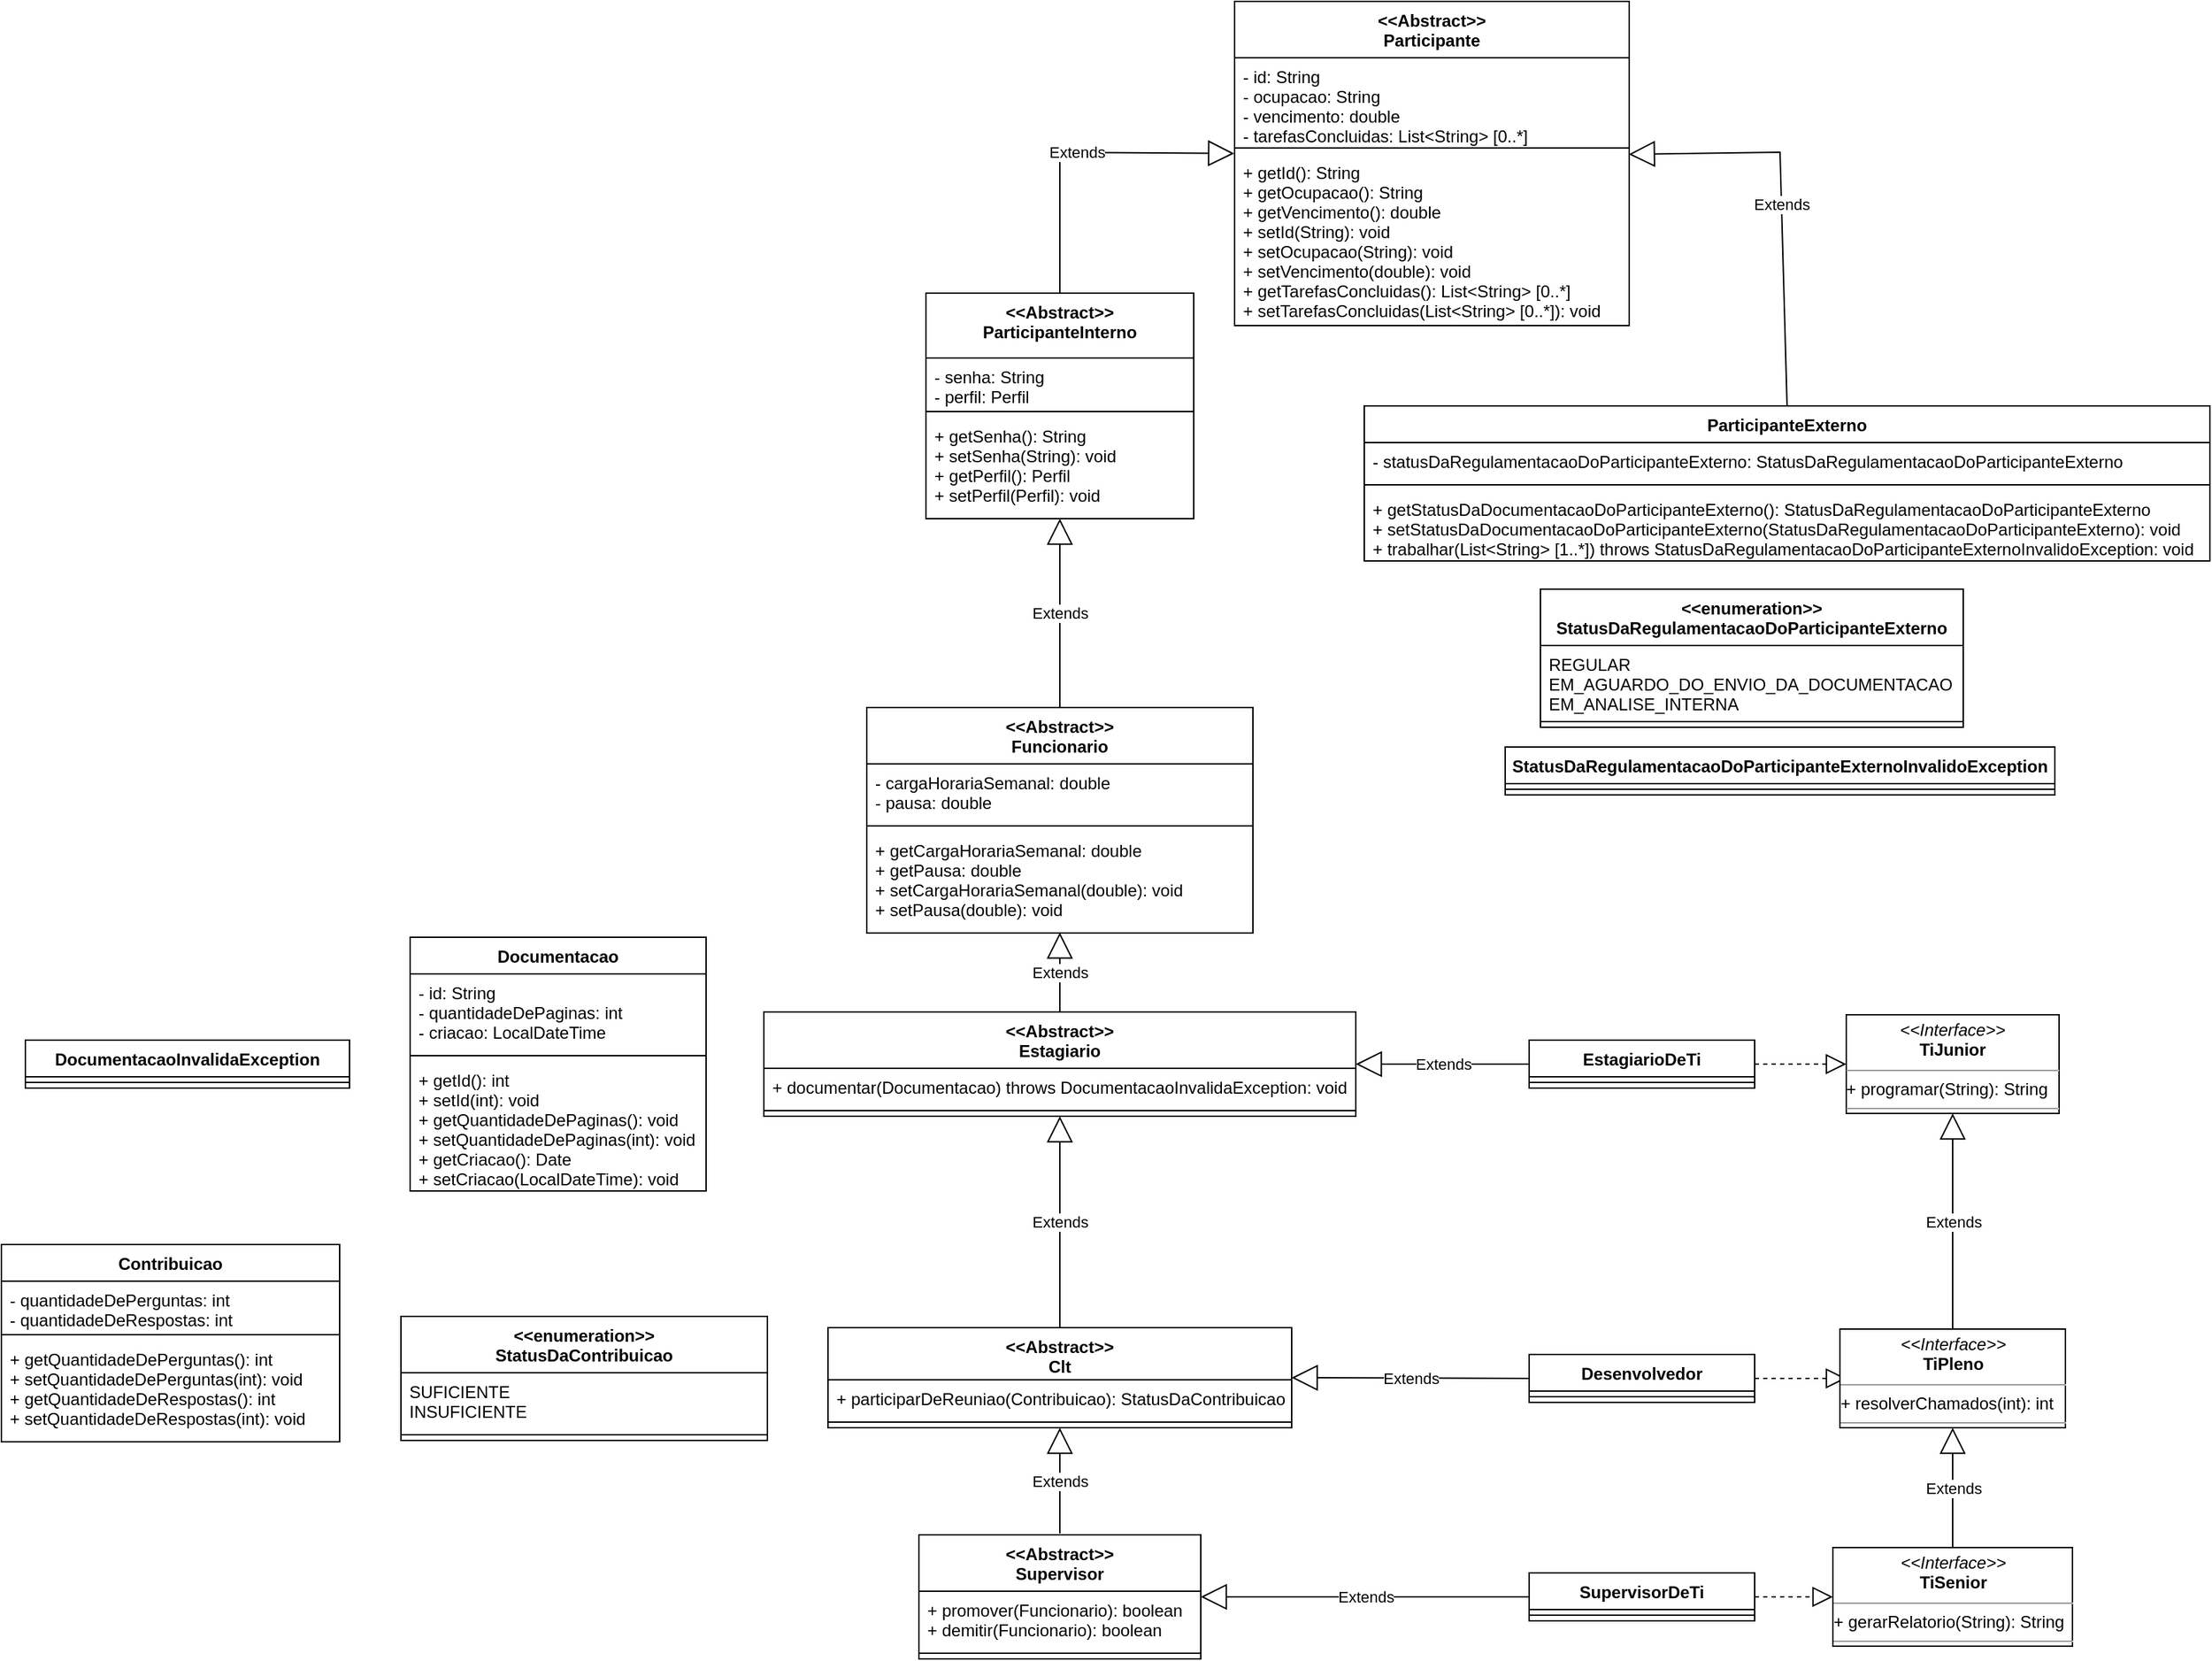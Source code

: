 <mxfile version="21.1.2" type="device">
  <diagram name="Página-1" id="Página-1">
    <mxGraphModel dx="4547" dy="3067" grid="1" gridSize="10" guides="1" tooltips="1" connect="1" arrows="1" fold="1" page="1" pageScale="1" pageWidth="827" pageHeight="1169" math="0" shadow="0">
      <root>
        <mxCell id="0" />
        <mxCell id="1" parent="0" />
        <mxCell id="18" parent="1" vertex="1">
          <mxGeometry x="106.5" y="-592" as="geometry" />
        </mxCell>
        <mxCell id="uLGphYnBeGPU7LkEW4Xn-29" value="&lt;&lt;Abstract&gt;&gt;&#xa;Participante" style="swimlane;fontStyle=1;align=center;verticalAlign=top;childLayout=stackLayout;horizontal=1;startSize=40;horizontalStack=0;resizeParent=1;resizeParentMax=0;resizeLast=0;collapsible=1;marginBottom=0;" parent="1" vertex="1">
          <mxGeometry x="48" y="-1169" width="280" height="230" as="geometry" />
        </mxCell>
        <mxCell id="uLGphYnBeGPU7LkEW4Xn-30" value="- id: String&#xa;- ocupacao: String&#xa;- vencimento: double&#xa;- tarefasConcluidas: List&lt;String&gt; [0..*]" style="text;strokeColor=none;fillColor=none;align=left;verticalAlign=top;spacingLeft=4;spacingRight=4;overflow=hidden;rotatable=0;points=[[0,0.5],[1,0.5]];portConstraint=eastwest;" parent="uLGphYnBeGPU7LkEW4Xn-29" vertex="1">
          <mxGeometry y="40" width="280" height="60" as="geometry" />
        </mxCell>
        <mxCell id="uLGphYnBeGPU7LkEW4Xn-31" value="" style="line;strokeWidth=1;fillColor=none;align=left;verticalAlign=middle;spacingTop=-1;spacingLeft=3;spacingRight=3;rotatable=0;labelPosition=right;points=[];portConstraint=eastwest;strokeColor=inherit;" parent="uLGphYnBeGPU7LkEW4Xn-29" vertex="1">
          <mxGeometry y="100" width="280" height="8" as="geometry" />
        </mxCell>
        <mxCell id="uLGphYnBeGPU7LkEW4Xn-32" value="+ getId(): String&#xa;+ getOcupacao(): String&#xa;+ getVencimento(): double&#xa;+ setId(String): void&#xa;+ setOcupacao(String): void&#xa;+ setVencimento(double): void&#xa;+ getTarefasConcluidas(): List&lt;String&gt; [0..*]&#xa;+ setTarefasConcluidas(List&lt;String&gt; [0..*]): void" style="text;strokeColor=none;fillColor=none;align=left;verticalAlign=top;spacingLeft=4;spacingRight=4;overflow=hidden;rotatable=0;points=[[0,0.5],[1,0.5]];portConstraint=eastwest;" parent="uLGphYnBeGPU7LkEW4Xn-29" vertex="1">
          <mxGeometry y="108" width="280" height="122" as="geometry" />
        </mxCell>
        <mxCell id="h6HXLUseZMZKks0XLgMp-23" value="&lt;&lt;Abstract&gt;&gt;&#xa;ParticipanteInterno" style="swimlane;fontStyle=1;align=center;verticalAlign=top;childLayout=stackLayout;horizontal=1;startSize=46;horizontalStack=0;resizeParent=1;resizeParentMax=0;resizeLast=0;collapsible=1;marginBottom=0;" parent="1" vertex="1">
          <mxGeometry x="-171" y="-962" width="190" height="160" as="geometry" />
        </mxCell>
        <mxCell id="h6HXLUseZMZKks0XLgMp-24" value="- senha: String&#xa;- perfil: Perfil" style="text;strokeColor=none;fillColor=none;align=left;verticalAlign=top;spacingLeft=4;spacingRight=4;overflow=hidden;rotatable=0;points=[[0,0.5],[1,0.5]];portConstraint=eastwest;" parent="h6HXLUseZMZKks0XLgMp-23" vertex="1">
          <mxGeometry y="46" width="190" height="34" as="geometry" />
        </mxCell>
        <mxCell id="h6HXLUseZMZKks0XLgMp-25" value="" style="line;strokeWidth=1;fillColor=none;align=left;verticalAlign=middle;spacingTop=-1;spacingLeft=3;spacingRight=3;rotatable=0;labelPosition=right;points=[];portConstraint=eastwest;strokeColor=inherit;" parent="h6HXLUseZMZKks0XLgMp-23" vertex="1">
          <mxGeometry y="80" width="190" height="8" as="geometry" />
        </mxCell>
        <mxCell id="h6HXLUseZMZKks0XLgMp-26" value="+ getSenha(): String&#xa;+ setSenha(String): void&#xa;+ getPerfil(): Perfil&#xa;+ setPerfil(Perfil): void" style="text;strokeColor=none;fillColor=none;align=left;verticalAlign=top;spacingLeft=4;spacingRight=4;overflow=hidden;rotatable=0;points=[[0,0.5],[1,0.5]];portConstraint=eastwest;" parent="h6HXLUseZMZKks0XLgMp-23" vertex="1">
          <mxGeometry y="88" width="190" height="72" as="geometry" />
        </mxCell>
        <mxCell id="h6HXLUseZMZKks0XLgMp-27" value="&lt;&lt;Abstract&gt;&gt;&#xa;Funcionario" style="swimlane;fontStyle=1;align=center;verticalAlign=top;childLayout=stackLayout;horizontal=1;startSize=40;horizontalStack=0;resizeParent=1;resizeParentMax=0;resizeLast=0;collapsible=1;marginBottom=0;" parent="1" vertex="1">
          <mxGeometry x="-213" y="-668" width="274" height="160" as="geometry" />
        </mxCell>
        <mxCell id="h6HXLUseZMZKks0XLgMp-28" value="- cargaHorariaSemanal: double&#xa;- pausa: double" style="text;strokeColor=none;fillColor=none;align=left;verticalAlign=top;spacingLeft=4;spacingRight=4;overflow=hidden;rotatable=0;points=[[0,0.5],[1,0.5]];portConstraint=eastwest;" parent="h6HXLUseZMZKks0XLgMp-27" vertex="1">
          <mxGeometry y="40" width="274" height="40" as="geometry" />
        </mxCell>
        <mxCell id="h6HXLUseZMZKks0XLgMp-29" value="" style="line;strokeWidth=1;fillColor=none;align=left;verticalAlign=middle;spacingTop=-1;spacingLeft=3;spacingRight=3;rotatable=0;labelPosition=right;points=[];portConstraint=eastwest;strokeColor=inherit;" parent="h6HXLUseZMZKks0XLgMp-27" vertex="1">
          <mxGeometry y="80" width="274" height="8" as="geometry" />
        </mxCell>
        <mxCell id="h6HXLUseZMZKks0XLgMp-30" value="+ getCargaHorariaSemanal: double&#xa;+ getPausa: double&#xa;+ setCargaHorariaSemanal(double): void&#xa;+ setPausa(double): void" style="text;strokeColor=none;fillColor=none;align=left;verticalAlign=top;spacingLeft=4;spacingRight=4;overflow=hidden;rotatable=0;points=[[0,0.5],[1,0.5]];portConstraint=eastwest;" parent="h6HXLUseZMZKks0XLgMp-27" vertex="1">
          <mxGeometry y="88" width="274" height="72" as="geometry" />
        </mxCell>
        <mxCell id="h6HXLUseZMZKks0XLgMp-41" value="Extends" style="endArrow=block;endSize=16;endFill=0;html=1;rounded=0;exitX=0.5;exitY=0;exitDx=0;exitDy=0;entryX=-0.001;entryY=-0.001;entryDx=0;entryDy=0;entryPerimeter=0;" parent="1" source="h6HXLUseZMZKks0XLgMp-23" target="uLGphYnBeGPU7LkEW4Xn-32" edge="1">
          <mxGeometry width="160" relative="1" as="geometry">
            <mxPoint x="4" y="-862" as="sourcePoint" />
            <mxPoint x="164" y="-862" as="targetPoint" />
            <Array as="points">
              <mxPoint x="-76" y="-1062" />
            </Array>
          </mxGeometry>
        </mxCell>
        <mxCell id="h6HXLUseZMZKks0XLgMp-43" value="Extends" style="endArrow=block;endSize=16;endFill=0;html=1;rounded=0;exitX=0.5;exitY=0;exitDx=0;exitDy=0;entryX=0.5;entryY=1;entryDx=0;entryDy=0;entryPerimeter=0;" parent="1" source="h6HXLUseZMZKks0XLgMp-27" target="h6HXLUseZMZKks0XLgMp-26" edge="1">
          <mxGeometry width="160" relative="1" as="geometry">
            <mxPoint x="4" y="-612" as="sourcePoint" />
            <mxPoint x="164" y="-612" as="targetPoint" />
          </mxGeometry>
        </mxCell>
        <mxCell id="Ywly25DyVCH7aD71ejlT-50" value="Extends" style="endArrow=block;endSize=16;endFill=0;html=1;rounded=0;exitX=0.5;exitY=0;exitDx=0;exitDy=0;entryX=0.5;entryY=1;entryDx=0;entryDy=0;" parent="1" source="kizU07HHO6Dhv0jIiVYt-31" target="kizU07HHO6Dhv0jIiVYt-29" edge="1">
          <mxGeometry width="160" relative="1" as="geometry">
            <mxPoint x="562" y="-297" as="sourcePoint" />
            <mxPoint x="583" y="-372" as="targetPoint" />
          </mxGeometry>
        </mxCell>
        <mxCell id="Ywly25DyVCH7aD71ejlT-71" value="Extends" style="endArrow=block;endSize=16;endFill=0;html=1;rounded=0;entryX=0.5;entryY=1;entryDx=0;entryDy=0;exitX=0.5;exitY=0;exitDx=0;exitDy=0;" parent="1" source="kizU07HHO6Dhv0jIiVYt-33" target="kizU07HHO6Dhv0jIiVYt-31" edge="1">
          <mxGeometry width="160" relative="1" as="geometry">
            <mxPoint x="557.5" y="-73.25" as="sourcePoint" />
            <mxPoint x="561.72" y="-160.75" as="targetPoint" />
          </mxGeometry>
        </mxCell>
        <mxCell id="C456XRURlV2MZU49XtVb-18" value="ParticipanteExterno" style="swimlane;fontStyle=1;align=center;verticalAlign=top;childLayout=stackLayout;horizontal=1;startSize=26;horizontalStack=0;resizeParent=1;resizeParentMax=0;resizeLast=0;collapsible=1;marginBottom=0;" parent="1" vertex="1">
          <mxGeometry x="140" y="-882" width="600" height="110" as="geometry" />
        </mxCell>
        <mxCell id="C456XRURlV2MZU49XtVb-19" value="- statusDaRegulamentacaoDoParticipanteExterno: StatusDaRegulamentacaoDoParticipanteExterno" style="text;strokeColor=none;fillColor=none;align=left;verticalAlign=top;spacingLeft=4;spacingRight=4;overflow=hidden;rotatable=0;points=[[0,0.5],[1,0.5]];portConstraint=eastwest;" parent="C456XRURlV2MZU49XtVb-18" vertex="1">
          <mxGeometry y="26" width="600" height="26" as="geometry" />
        </mxCell>
        <mxCell id="C456XRURlV2MZU49XtVb-20" value="" style="line;strokeWidth=1;fillColor=none;align=left;verticalAlign=middle;spacingTop=-1;spacingLeft=3;spacingRight=3;rotatable=0;labelPosition=right;points=[];portConstraint=eastwest;strokeColor=inherit;" parent="C456XRURlV2MZU49XtVb-18" vertex="1">
          <mxGeometry y="52" width="600" height="8" as="geometry" />
        </mxCell>
        <mxCell id="C456XRURlV2MZU49XtVb-21" value="+ getStatusDaDocumentacaoDoParticipanteExterno(): StatusDaRegulamentacaoDoParticipanteExterno&#xa;+ setStatusDaDocumentacaoDoParticipanteExterno(StatusDaRegulamentacaoDoParticipanteExterno): void&#xa;+ trabalhar(List&lt;String&gt; [1..*]) throws StatusDaRegulamentacaoDoParticipanteExternoInvalidoException: void" style="text;strokeColor=none;fillColor=none;align=left;verticalAlign=top;spacingLeft=4;spacingRight=4;overflow=hidden;rotatable=0;points=[[0,0.5],[1,0.5]];portConstraint=eastwest;" parent="C456XRURlV2MZU49XtVb-18" vertex="1">
          <mxGeometry y="60" width="600" height="50" as="geometry" />
        </mxCell>
        <mxCell id="R6xSTQ8QZUnJcYh6NmnV-30" value="&lt;&lt;enumeration&gt;&gt;&#xa;StatusDaRegulamentacaoDoParticipanteExterno" style="swimlane;fontStyle=1;align=center;verticalAlign=top;childLayout=stackLayout;horizontal=1;startSize=40;horizontalStack=0;resizeParent=1;resizeParentMax=0;resizeLast=0;collapsible=1;marginBottom=0;" parent="1" vertex="1">
          <mxGeometry x="265" y="-752" width="300" height="98" as="geometry" />
        </mxCell>
        <mxCell id="R6xSTQ8QZUnJcYh6NmnV-31" value="REGULAR&#xa;EM_AGUARDO_DO_ENVIO_DA_DOCUMENTACAO&#xa;EM_ANALISE_INTERNA" style="text;strokeColor=none;fillColor=none;align=left;verticalAlign=top;spacingLeft=4;spacingRight=4;overflow=hidden;rotatable=0;points=[[0,0.5],[1,0.5]];portConstraint=eastwest;" parent="R6xSTQ8QZUnJcYh6NmnV-30" vertex="1">
          <mxGeometry y="40" width="300" height="50" as="geometry" />
        </mxCell>
        <mxCell id="R6xSTQ8QZUnJcYh6NmnV-32" value="" style="line;strokeWidth=1;fillColor=none;align=left;verticalAlign=middle;spacingTop=-1;spacingLeft=3;spacingRight=3;rotatable=0;labelPosition=right;points=[];portConstraint=eastwest;strokeColor=inherit;" parent="R6xSTQ8QZUnJcYh6NmnV-30" vertex="1">
          <mxGeometry y="90" width="300" height="8" as="geometry" />
        </mxCell>
        <mxCell id="bcoIaKDYRVmK2jezPt4m-18" value="&lt;&lt;Abstract&gt;&gt;&#xa;Estagiario" style="swimlane;fontStyle=1;align=center;verticalAlign=top;childLayout=stackLayout;horizontal=1;startSize=40;horizontalStack=0;resizeParent=1;resizeParentMax=0;resizeLast=0;collapsible=1;marginBottom=0;" parent="1" vertex="1">
          <mxGeometry x="-286" y="-452" width="420" height="74" as="geometry" />
        </mxCell>
        <mxCell id="bcoIaKDYRVmK2jezPt4m-19" value="+ documentar(Documentacao) throws DocumentacaoInvalidaException: void" style="text;strokeColor=none;fillColor=none;align=left;verticalAlign=top;spacingLeft=4;spacingRight=4;overflow=hidden;rotatable=0;points=[[0,0.5],[1,0.5]];portConstraint=eastwest;" parent="bcoIaKDYRVmK2jezPt4m-18" vertex="1">
          <mxGeometry y="40" width="420" height="26" as="geometry" />
        </mxCell>
        <mxCell id="bcoIaKDYRVmK2jezPt4m-20" value="" style="line;strokeWidth=1;fillColor=none;align=left;verticalAlign=middle;spacingTop=-1;spacingLeft=3;spacingRight=3;rotatable=0;labelPosition=right;points=[];portConstraint=eastwest;strokeColor=inherit;" parent="bcoIaKDYRVmK2jezPt4m-18" vertex="1">
          <mxGeometry y="66" width="420" height="8" as="geometry" />
        </mxCell>
        <mxCell id="bcoIaKDYRVmK2jezPt4m-22" value="Extends" style="endArrow=block;endSize=16;endFill=0;html=1;rounded=0;exitX=0.5;exitY=0;exitDx=0;exitDy=0;entryX=0.5;entryY=0.995;entryDx=0;entryDy=0;entryPerimeter=0;" parent="1" source="bcoIaKDYRVmK2jezPt4m-18" target="h6HXLUseZMZKks0XLgMp-30" edge="1">
          <mxGeometry width="160" relative="1" as="geometry">
            <mxPoint x="67" y="-462" as="sourcePoint" />
            <mxPoint x="227" y="-462" as="targetPoint" />
          </mxGeometry>
        </mxCell>
        <mxCell id="bcoIaKDYRVmK2jezPt4m-39" value="EstagiarioDeTi" style="swimlane;fontStyle=1;align=center;verticalAlign=top;childLayout=stackLayout;horizontal=1;startSize=26;horizontalStack=0;resizeParent=1;resizeParentMax=0;resizeLast=0;collapsible=1;marginBottom=0;" parent="1" vertex="1">
          <mxGeometry x="257" y="-432" width="160" height="34" as="geometry" />
        </mxCell>
        <mxCell id="bcoIaKDYRVmK2jezPt4m-41" value="" style="line;strokeWidth=1;fillColor=none;align=left;verticalAlign=middle;spacingTop=-1;spacingLeft=3;spacingRight=3;rotatable=0;labelPosition=right;points=[];portConstraint=eastwest;strokeColor=inherit;" parent="bcoIaKDYRVmK2jezPt4m-39" vertex="1">
          <mxGeometry y="26" width="160" height="8" as="geometry" />
        </mxCell>
        <mxCell id="bcoIaKDYRVmK2jezPt4m-43" value="Extends" style="endArrow=block;endSize=16;endFill=0;html=1;rounded=0;exitX=0;exitY=0.5;exitDx=0;exitDy=0;entryX=1;entryY=0.5;entryDx=0;entryDy=0;" parent="1" source="bcoIaKDYRVmK2jezPt4m-39" target="bcoIaKDYRVmK2jezPt4m-18" edge="1">
          <mxGeometry width="160" relative="1" as="geometry">
            <mxPoint x="47" y="-372" as="sourcePoint" />
            <mxPoint x="207" y="-372" as="targetPoint" />
          </mxGeometry>
        </mxCell>
        <mxCell id="bcoIaKDYRVmK2jezPt4m-45" value="Desenvolvedor" style="swimlane;fontStyle=1;align=center;verticalAlign=top;childLayout=stackLayout;horizontal=1;startSize=26;horizontalStack=0;resizeParent=1;resizeParentMax=0;resizeLast=0;collapsible=1;marginBottom=0;" parent="1" vertex="1">
          <mxGeometry x="257" y="-209" width="160" height="34" as="geometry" />
        </mxCell>
        <mxCell id="bcoIaKDYRVmK2jezPt4m-46" value="" style="line;strokeWidth=1;fillColor=none;align=left;verticalAlign=middle;spacingTop=-1;spacingLeft=3;spacingRight=3;rotatable=0;labelPosition=right;points=[];portConstraint=eastwest;strokeColor=inherit;" parent="bcoIaKDYRVmK2jezPt4m-45" vertex="1">
          <mxGeometry y="26" width="160" height="8" as="geometry" />
        </mxCell>
        <mxCell id="bcoIaKDYRVmK2jezPt4m-50" value="" style="endArrow=block;dashed=1;endFill=0;endSize=12;html=1;rounded=0;exitX=1;exitY=0.5;exitDx=0;exitDy=0;entryX=0;entryY=0.5;entryDx=0;entryDy=0;" parent="1" source="bcoIaKDYRVmK2jezPt4m-45" edge="1">
          <mxGeometry width="160" relative="1" as="geometry">
            <mxPoint x="257" y="-202" as="sourcePoint" />
            <mxPoint x="482" y="-192" as="targetPoint" />
          </mxGeometry>
        </mxCell>
        <mxCell id="bcoIaKDYRVmK2jezPt4m-51" value="SupervisorDeTi" style="swimlane;fontStyle=1;align=center;verticalAlign=top;childLayout=stackLayout;horizontal=1;startSize=26;horizontalStack=0;resizeParent=1;resizeParentMax=0;resizeLast=0;collapsible=1;marginBottom=0;" parent="1" vertex="1">
          <mxGeometry x="257" y="-54" width="160" height="34" as="geometry" />
        </mxCell>
        <mxCell id="bcoIaKDYRVmK2jezPt4m-52" value="" style="line;strokeWidth=1;fillColor=none;align=left;verticalAlign=middle;spacingTop=-1;spacingLeft=3;spacingRight=3;rotatable=0;labelPosition=right;points=[];portConstraint=eastwest;strokeColor=inherit;" parent="bcoIaKDYRVmK2jezPt4m-51" vertex="1">
          <mxGeometry y="26" width="160" height="8" as="geometry" />
        </mxCell>
        <mxCell id="bcoIaKDYRVmK2jezPt4m-57" value="Extends" style="endArrow=block;endSize=16;endFill=0;html=1;rounded=0;exitX=0;exitY=0.5;exitDx=0;exitDy=0;entryX=1;entryY=0.5;entryDx=0;entryDy=0;" parent="1" source="bcoIaKDYRVmK2jezPt4m-51" edge="1">
          <mxGeometry width="160" relative="1" as="geometry">
            <mxPoint x="137" y="-222" as="sourcePoint" />
            <mxPoint x="24" y="-37" as="targetPoint" />
          </mxGeometry>
        </mxCell>
        <mxCell id="bcoIaKDYRVmK2jezPt4m-58" value="Documentacao" style="swimlane;fontStyle=1;align=center;verticalAlign=top;childLayout=stackLayout;horizontal=1;startSize=26;horizontalStack=0;resizeParent=1;resizeParentMax=0;resizeLast=0;collapsible=1;marginBottom=0;" parent="1" vertex="1">
          <mxGeometry x="-537" y="-505" width="210" height="180" as="geometry" />
        </mxCell>
        <mxCell id="bcoIaKDYRVmK2jezPt4m-59" value="- id: String&#xa;- quantidadeDePaginas: int&#xa;- criacao: LocalDateTime" style="text;strokeColor=none;fillColor=none;align=left;verticalAlign=top;spacingLeft=4;spacingRight=4;overflow=hidden;rotatable=0;points=[[0,0.5],[1,0.5]];portConstraint=eastwest;" parent="bcoIaKDYRVmK2jezPt4m-58" vertex="1">
          <mxGeometry y="26" width="210" height="54" as="geometry" />
        </mxCell>
        <mxCell id="bcoIaKDYRVmK2jezPt4m-60" value="" style="line;strokeWidth=1;fillColor=none;align=left;verticalAlign=middle;spacingTop=-1;spacingLeft=3;spacingRight=3;rotatable=0;labelPosition=right;points=[];portConstraint=eastwest;strokeColor=inherit;" parent="bcoIaKDYRVmK2jezPt4m-58" vertex="1">
          <mxGeometry y="80" width="210" height="8" as="geometry" />
        </mxCell>
        <mxCell id="bcoIaKDYRVmK2jezPt4m-61" value="+ getId(): int&#xa;+ setId(int): void&#xa;+ getQuantidadeDePaginas(): void&#xa;+ setQuantidadeDePaginas(int): void&#xa;+ getCriacao(): Date&#xa;+ setCriacao(LocalDateTime): void" style="text;strokeColor=none;fillColor=none;align=left;verticalAlign=top;spacingLeft=4;spacingRight=4;overflow=hidden;rotatable=0;points=[[0,0.5],[1,0.5]];portConstraint=eastwest;fontStyle=0" parent="bcoIaKDYRVmK2jezPt4m-58" vertex="1">
          <mxGeometry y="88" width="210" height="92" as="geometry" />
        </mxCell>
        <mxCell id="kizU07HHO6Dhv0jIiVYt-18" value="&lt;&lt;Abstract&gt;&gt;&#xa;Clt" style="swimlane;fontStyle=1;align=center;verticalAlign=top;childLayout=stackLayout;horizontal=1;startSize=37;horizontalStack=0;resizeParent=1;resizeParentMax=0;resizeLast=0;collapsible=1;marginBottom=0;" parent="1" vertex="1">
          <mxGeometry x="-240.5" y="-228" width="329" height="71" as="geometry" />
        </mxCell>
        <mxCell id="kizU07HHO6Dhv0jIiVYt-19" value="+ participarDeReuniao(Contribuicao): StatusDaContribuicao" style="text;strokeColor=none;fillColor=none;align=left;verticalAlign=top;spacingLeft=4;spacingRight=4;overflow=hidden;rotatable=0;points=[[0,0.5],[1,0.5]];portConstraint=eastwest;" parent="kizU07HHO6Dhv0jIiVYt-18" vertex="1">
          <mxGeometry y="37" width="329" height="26" as="geometry" />
        </mxCell>
        <mxCell id="kizU07HHO6Dhv0jIiVYt-20" value="" style="line;strokeWidth=1;fillColor=none;align=left;verticalAlign=middle;spacingTop=-1;spacingLeft=3;spacingRight=3;rotatable=0;labelPosition=right;points=[];portConstraint=eastwest;strokeColor=inherit;" parent="kizU07HHO6Dhv0jIiVYt-18" vertex="1">
          <mxGeometry y="63" width="329" height="8" as="geometry" />
        </mxCell>
        <mxCell id="kizU07HHO6Dhv0jIiVYt-22" value="Extends" style="endArrow=block;endSize=16;endFill=0;html=1;rounded=0;exitX=0.5;exitY=0;exitDx=0;exitDy=0;entryX=0.5;entryY=1;entryDx=0;entryDy=0;" parent="1" target="kizU07HHO6Dhv0jIiVYt-18" edge="1">
          <mxGeometry width="160" relative="1" as="geometry">
            <mxPoint x="-76" y="-82" as="sourcePoint" />
            <mxPoint x="-7" y="-132" as="targetPoint" />
          </mxGeometry>
        </mxCell>
        <mxCell id="kizU07HHO6Dhv0jIiVYt-23" value="Extends" style="endArrow=block;endSize=16;endFill=0;html=1;rounded=0;exitX=0.5;exitY=0;exitDx=0;exitDy=0;entryX=0.5;entryY=1;entryDx=0;entryDy=0;" parent="1" source="kizU07HHO6Dhv0jIiVYt-18" target="bcoIaKDYRVmK2jezPt4m-18" edge="1">
          <mxGeometry width="160" relative="1" as="geometry">
            <mxPoint x="-167" y="-272" as="sourcePoint" />
            <mxPoint x="-7" y="-272" as="targetPoint" />
          </mxGeometry>
        </mxCell>
        <mxCell id="kizU07HHO6Dhv0jIiVYt-24" value="&lt;&lt;Abstract&gt;&gt;&#xa;Supervisor" style="swimlane;fontStyle=1;align=center;verticalAlign=top;childLayout=stackLayout;horizontal=1;startSize=40;horizontalStack=0;resizeParent=1;resizeParentMax=0;resizeLast=0;collapsible=1;marginBottom=0;" parent="1" vertex="1">
          <mxGeometry x="-176" y="-81" width="200" height="88" as="geometry" />
        </mxCell>
        <mxCell id="kizU07HHO6Dhv0jIiVYt-25" value="+ promover(Funcionario): boolean&#xa;+ demitir(Funcionario): boolean" style="text;strokeColor=none;fillColor=none;align=left;verticalAlign=top;spacingLeft=4;spacingRight=4;overflow=hidden;rotatable=0;points=[[0,0.5],[1,0.5]];portConstraint=eastwest;" parent="kizU07HHO6Dhv0jIiVYt-24" vertex="1">
          <mxGeometry y="40" width="200" height="40" as="geometry" />
        </mxCell>
        <mxCell id="kizU07HHO6Dhv0jIiVYt-26" value="" style="line;strokeWidth=1;fillColor=none;align=left;verticalAlign=middle;spacingTop=-1;spacingLeft=3;spacingRight=3;rotatable=0;labelPosition=right;points=[];portConstraint=eastwest;strokeColor=inherit;" parent="kizU07HHO6Dhv0jIiVYt-24" vertex="1">
          <mxGeometry y="80" width="200" height="8" as="geometry" />
        </mxCell>
        <mxCell id="kizU07HHO6Dhv0jIiVYt-29" value="&lt;p style=&quot;margin:0px;margin-top:4px;text-align:center;&quot;&gt;&lt;i&gt;&amp;lt;&amp;lt;Interface&amp;gt;&amp;gt;&lt;/i&gt;&lt;br&gt;&lt;b style=&quot;border-color: var(--border-color);&quot;&gt;TiJunior&lt;/b&gt;&lt;br&gt;&lt;/p&gt;&lt;hr size=&quot;1&quot;&gt;+ programar(String): String&lt;br&gt;&lt;hr size=&quot;1&quot;&gt;&lt;p style=&quot;margin:0px;margin-left:4px;&quot;&gt;&lt;br&gt;&lt;/p&gt;" style="verticalAlign=top;align=left;overflow=fill;fontSize=12;fontFamily=Helvetica;html=1;" parent="1" vertex="1">
          <mxGeometry x="482" y="-450" width="151" height="70" as="geometry" />
        </mxCell>
        <mxCell id="kizU07HHO6Dhv0jIiVYt-30" value="" style="endArrow=block;dashed=1;endFill=0;endSize=12;html=1;rounded=0;exitX=1;exitY=0.5;exitDx=0;exitDy=0;entryX=0;entryY=0.5;entryDx=0;entryDy=0;" parent="1" source="bcoIaKDYRVmK2jezPt4m-39" target="kizU07HHO6Dhv0jIiVYt-29" edge="1">
          <mxGeometry width="160" relative="1" as="geometry">
            <mxPoint x="433" y="-362" as="sourcePoint" />
            <mxPoint x="593" y="-362" as="targetPoint" />
          </mxGeometry>
        </mxCell>
        <mxCell id="kizU07HHO6Dhv0jIiVYt-31" value="&lt;p style=&quot;margin:0px;margin-top:4px;text-align:center;&quot;&gt;&lt;i&gt;&amp;lt;&amp;lt;Interface&amp;gt;&amp;gt;&lt;/i&gt;&lt;br&gt;&lt;b style=&quot;border-color: var(--border-color);&quot;&gt;TiPleno&lt;/b&gt;&lt;br&gt;&lt;/p&gt;&lt;hr size=&quot;1&quot;&gt;+ resolverChamados(int): int&lt;br&gt;&lt;hr size=&quot;1&quot;&gt;&lt;p style=&quot;margin:0px;margin-left:4px;&quot;&gt;&lt;br&gt;&lt;/p&gt;" style="verticalAlign=top;align=left;overflow=fill;fontSize=12;fontFamily=Helvetica;html=1;" parent="1" vertex="1">
          <mxGeometry x="477.5" y="-227" width="160" height="70" as="geometry" />
        </mxCell>
        <mxCell id="kizU07HHO6Dhv0jIiVYt-33" value="&lt;p style=&quot;margin:0px;margin-top:4px;text-align:center;&quot;&gt;&lt;i&gt;&amp;lt;&amp;lt;Interface&amp;gt;&amp;gt;&lt;/i&gt;&lt;br&gt;&lt;b style=&quot;border-color: var(--border-color);&quot;&gt;TiSenior&lt;/b&gt;&lt;br&gt;&lt;/p&gt;&lt;hr size=&quot;1&quot;&gt;+ gerarRelatorio(String): String&lt;br&gt;&lt;hr size=&quot;1&quot;&gt;&lt;p style=&quot;margin:0px;margin-left:4px;&quot;&gt;&lt;br&gt;&lt;/p&gt;" style="verticalAlign=top;align=left;overflow=fill;fontSize=12;fontFamily=Helvetica;html=1;" parent="1" vertex="1">
          <mxGeometry x="472.5" y="-72" width="170" height="70" as="geometry" />
        </mxCell>
        <mxCell id="kizU07HHO6Dhv0jIiVYt-34" value="" style="endArrow=block;dashed=1;endFill=0;endSize=12;html=1;rounded=0;exitX=1;exitY=0.5;exitDx=0;exitDy=0;entryX=0;entryY=0.5;entryDx=0;entryDy=0;" parent="1" source="bcoIaKDYRVmK2jezPt4m-51" target="kizU07HHO6Dhv0jIiVYt-33" edge="1">
          <mxGeometry width="160" relative="1" as="geometry">
            <mxPoint x="533" y="-132" as="sourcePoint" />
            <mxPoint x="693" y="-132" as="targetPoint" />
          </mxGeometry>
        </mxCell>
        <mxCell id="owrAewUhywezaNC-1XtB-18" value="Contribuicao" style="swimlane;fontStyle=1;align=center;verticalAlign=top;childLayout=stackLayout;horizontal=1;startSize=26;horizontalStack=0;resizeParent=1;resizeParentMax=0;resizeLast=0;collapsible=1;marginBottom=0;" parent="1" vertex="1">
          <mxGeometry x="-827" y="-287" width="240" height="140" as="geometry" />
        </mxCell>
        <mxCell id="owrAewUhywezaNC-1XtB-19" value="- quantidadeDePerguntas: int&#xa;- quantidadeDeRespostas: int" style="text;strokeColor=none;fillColor=none;align=left;verticalAlign=top;spacingLeft=4;spacingRight=4;overflow=hidden;rotatable=0;points=[[0,0.5],[1,0.5]];portConstraint=eastwest;" parent="owrAewUhywezaNC-1XtB-18" vertex="1">
          <mxGeometry y="26" width="240" height="34" as="geometry" />
        </mxCell>
        <mxCell id="owrAewUhywezaNC-1XtB-20" value="" style="line;strokeWidth=1;fillColor=none;align=left;verticalAlign=middle;spacingTop=-1;spacingLeft=3;spacingRight=3;rotatable=0;labelPosition=right;points=[];portConstraint=eastwest;strokeColor=inherit;" parent="owrAewUhywezaNC-1XtB-18" vertex="1">
          <mxGeometry y="60" width="240" height="8" as="geometry" />
        </mxCell>
        <mxCell id="owrAewUhywezaNC-1XtB-21" value="+ getQuantidadeDePerguntas(): int&#xa;+ setQuantidadeDePerguntas(int): void&#xa;+ getQuantidadeDeRespostas(): int&#xa;+ setQuantidadeDeRespostas(int): void" style="text;strokeColor=none;fillColor=none;align=left;verticalAlign=top;spacingLeft=4;spacingRight=4;overflow=hidden;rotatable=0;points=[[0,0.5],[1,0.5]];portConstraint=eastwest;" parent="owrAewUhywezaNC-1XtB-18" vertex="1">
          <mxGeometry y="68" width="240" height="72" as="geometry" />
        </mxCell>
        <mxCell id="owrAewUhywezaNC-1XtB-22" value="Extends" style="endArrow=block;endSize=16;endFill=0;html=1;rounded=0;entryX=1;entryY=0.5;entryDx=0;entryDy=0;exitX=0;exitY=0.5;exitDx=0;exitDy=0;" parent="1" source="bcoIaKDYRVmK2jezPt4m-45" target="kizU07HHO6Dhv0jIiVYt-18" edge="1">
          <mxGeometry width="160" relative="1" as="geometry">
            <mxPoint x="123" y="-208" as="sourcePoint" />
            <mxPoint x="53" y="-188" as="targetPoint" />
          </mxGeometry>
        </mxCell>
        <mxCell id="owrAewUhywezaNC-1XtB-24" value="&lt;&lt;enumeration&gt;&gt;&#xa;StatusDaContribuicao" style="swimlane;fontStyle=1;align=center;verticalAlign=top;childLayout=stackLayout;horizontal=1;startSize=40;horizontalStack=0;resizeParent=1;resizeParentMax=0;resizeLast=0;collapsible=1;marginBottom=0;" parent="1" vertex="1">
          <mxGeometry x="-543.5" y="-236" width="260" height="88" as="geometry" />
        </mxCell>
        <mxCell id="owrAewUhywezaNC-1XtB-25" value="SUFICIENTE&#xa;INSUFICIENTE" style="text;strokeColor=none;fillColor=none;align=left;verticalAlign=top;spacingLeft=4;spacingRight=4;overflow=hidden;rotatable=0;points=[[0,0.5],[1,0.5]];portConstraint=eastwest;" parent="owrAewUhywezaNC-1XtB-24" vertex="1">
          <mxGeometry y="40" width="260" height="40" as="geometry" />
        </mxCell>
        <mxCell id="owrAewUhywezaNC-1XtB-26" value="" style="line;strokeWidth=1;fillColor=none;align=left;verticalAlign=middle;spacingTop=-1;spacingLeft=3;spacingRight=3;rotatable=0;labelPosition=right;points=[];portConstraint=eastwest;strokeColor=inherit;" parent="owrAewUhywezaNC-1XtB-24" vertex="1">
          <mxGeometry y="80" width="260" height="8" as="geometry" />
        </mxCell>
        <mxCell id="JZT12s24NfG2zYpBaOYD-20" value="StatusDaRegulamentacaoDoParticipanteExternoInvalidoException" style="swimlane;fontStyle=1;align=center;verticalAlign=top;childLayout=stackLayout;horizontal=1;startSize=26;horizontalStack=0;resizeParent=1;resizeParentMax=0;resizeLast=0;collapsible=1;marginBottom=0;whiteSpace=wrap;html=1;" parent="1" vertex="1">
          <mxGeometry x="240" y="-640" width="390" height="34" as="geometry" />
        </mxCell>
        <mxCell id="JZT12s24NfG2zYpBaOYD-22" value="" style="line;strokeWidth=1;fillColor=none;align=left;verticalAlign=middle;spacingTop=-1;spacingLeft=3;spacingRight=3;rotatable=0;labelPosition=right;points=[];portConstraint=eastwest;strokeColor=inherit;" parent="JZT12s24NfG2zYpBaOYD-20" vertex="1">
          <mxGeometry y="26" width="390" height="8" as="geometry" />
        </mxCell>
        <mxCell id="JZT12s24NfG2zYpBaOYD-30" value="Extends" style="endArrow=block;endSize=16;endFill=0;html=1;rounded=0;exitX=0.5;exitY=0;exitDx=0;exitDy=0;entryX=0.999;entryY=0.004;entryDx=0;entryDy=0;entryPerimeter=0;" parent="1" source="C456XRURlV2MZU49XtVb-18" target="uLGphYnBeGPU7LkEW4Xn-32" edge="1">
          <mxGeometry width="160" relative="1" as="geometry">
            <mxPoint x="180" y="-992" as="sourcePoint" />
            <mxPoint x="360" y="-1152" as="targetPoint" />
            <Array as="points">
              <mxPoint x="435" y="-1062" />
            </Array>
          </mxGeometry>
        </mxCell>
        <mxCell id="_tFocfrNT-UDPjujOkS9-18" value="DocumentacaoInvalidaException" style="swimlane;fontStyle=1;align=center;verticalAlign=top;childLayout=stackLayout;horizontal=1;startSize=26;horizontalStack=0;resizeParent=1;resizeParentMax=0;resizeLast=0;collapsible=1;marginBottom=0;whiteSpace=wrap;html=1;" vertex="1" parent="1">
          <mxGeometry x="-810" y="-432" width="230" height="34" as="geometry" />
        </mxCell>
        <mxCell id="_tFocfrNT-UDPjujOkS9-19" value="" style="line;strokeWidth=1;fillColor=none;align=left;verticalAlign=middle;spacingTop=-1;spacingLeft=3;spacingRight=3;rotatable=0;labelPosition=right;points=[];portConstraint=eastwest;strokeColor=inherit;" vertex="1" parent="_tFocfrNT-UDPjujOkS9-18">
          <mxGeometry y="26" width="230" height="8" as="geometry" />
        </mxCell>
      </root>
    </mxGraphModel>
  </diagram>
</mxfile>
